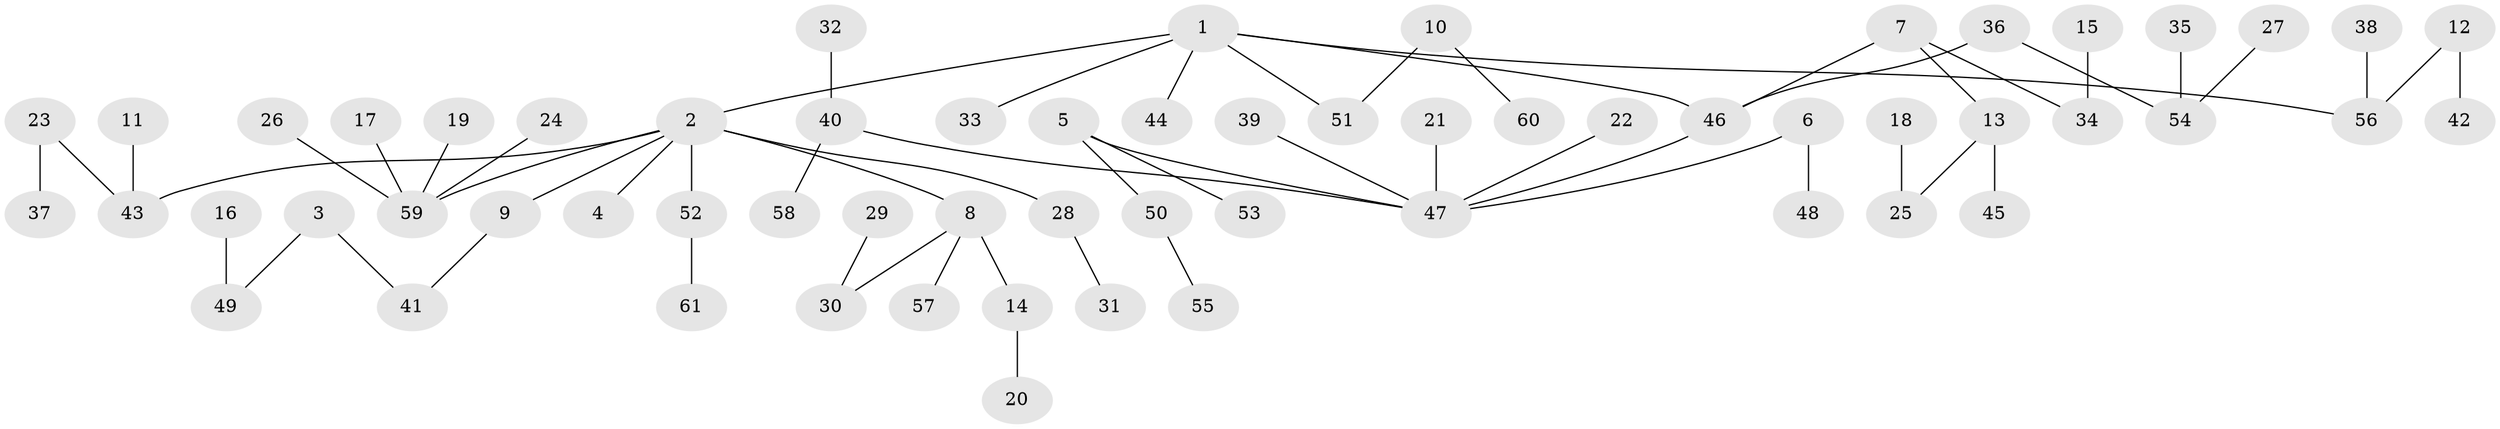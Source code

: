 // original degree distribution, {3: 0.12396694214876033, 5: 0.03305785123966942, 8: 0.008264462809917356, 6: 0.01652892561983471, 4: 0.049586776859504134, 2: 0.24793388429752067, 9: 0.008264462809917356, 1: 0.512396694214876}
// Generated by graph-tools (version 1.1) at 2025/02/03/09/25 03:02:30]
// undirected, 61 vertices, 60 edges
graph export_dot {
graph [start="1"]
  node [color=gray90,style=filled];
  1;
  2;
  3;
  4;
  5;
  6;
  7;
  8;
  9;
  10;
  11;
  12;
  13;
  14;
  15;
  16;
  17;
  18;
  19;
  20;
  21;
  22;
  23;
  24;
  25;
  26;
  27;
  28;
  29;
  30;
  31;
  32;
  33;
  34;
  35;
  36;
  37;
  38;
  39;
  40;
  41;
  42;
  43;
  44;
  45;
  46;
  47;
  48;
  49;
  50;
  51;
  52;
  53;
  54;
  55;
  56;
  57;
  58;
  59;
  60;
  61;
  1 -- 2 [weight=1.0];
  1 -- 33 [weight=1.0];
  1 -- 44 [weight=1.0];
  1 -- 46 [weight=1.0];
  1 -- 51 [weight=1.0];
  1 -- 56 [weight=1.0];
  2 -- 4 [weight=1.0];
  2 -- 8 [weight=1.0];
  2 -- 9 [weight=1.0];
  2 -- 28 [weight=1.0];
  2 -- 43 [weight=1.0];
  2 -- 52 [weight=1.0];
  2 -- 59 [weight=1.0];
  3 -- 41 [weight=1.0];
  3 -- 49 [weight=1.0];
  5 -- 47 [weight=1.0];
  5 -- 50 [weight=1.0];
  5 -- 53 [weight=1.0];
  6 -- 47 [weight=1.0];
  6 -- 48 [weight=1.0];
  7 -- 13 [weight=1.0];
  7 -- 34 [weight=1.0];
  7 -- 46 [weight=1.0];
  8 -- 14 [weight=1.0];
  8 -- 30 [weight=1.0];
  8 -- 57 [weight=1.0];
  9 -- 41 [weight=1.0];
  10 -- 51 [weight=1.0];
  10 -- 60 [weight=1.0];
  11 -- 43 [weight=1.0];
  12 -- 42 [weight=1.0];
  12 -- 56 [weight=1.0];
  13 -- 25 [weight=1.0];
  13 -- 45 [weight=1.0];
  14 -- 20 [weight=1.0];
  15 -- 34 [weight=1.0];
  16 -- 49 [weight=1.0];
  17 -- 59 [weight=1.0];
  18 -- 25 [weight=1.0];
  19 -- 59 [weight=1.0];
  21 -- 47 [weight=1.0];
  22 -- 47 [weight=1.0];
  23 -- 37 [weight=1.0];
  23 -- 43 [weight=1.0];
  24 -- 59 [weight=1.0];
  26 -- 59 [weight=1.0];
  27 -- 54 [weight=1.0];
  28 -- 31 [weight=1.0];
  29 -- 30 [weight=1.0];
  32 -- 40 [weight=1.0];
  35 -- 54 [weight=1.0];
  36 -- 46 [weight=1.0];
  36 -- 54 [weight=1.0];
  38 -- 56 [weight=1.0];
  39 -- 47 [weight=1.0];
  40 -- 47 [weight=1.0];
  40 -- 58 [weight=1.0];
  46 -- 47 [weight=1.0];
  50 -- 55 [weight=1.0];
  52 -- 61 [weight=1.0];
}
